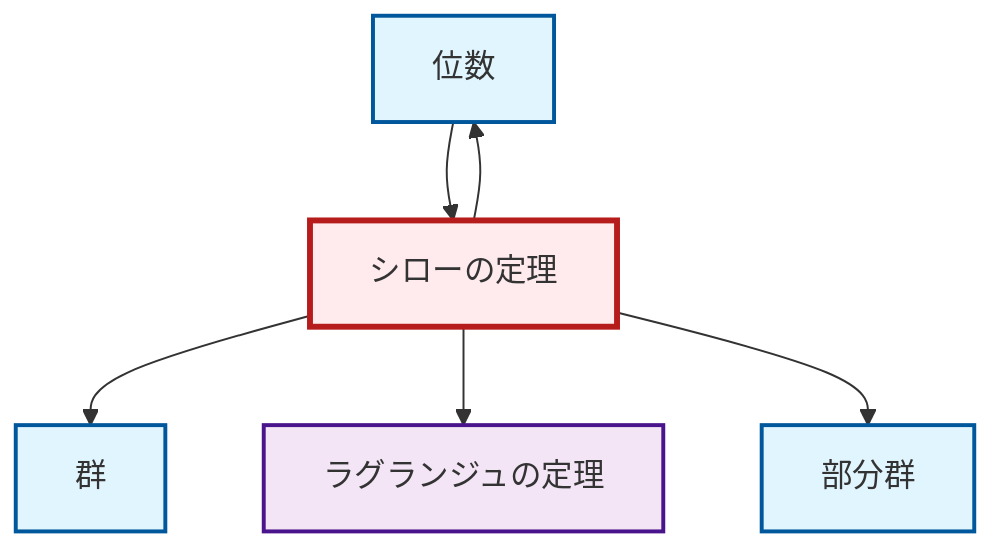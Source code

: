 graph TD
    classDef definition fill:#e1f5fe,stroke:#01579b,stroke-width:2px
    classDef theorem fill:#f3e5f5,stroke:#4a148c,stroke-width:2px
    classDef axiom fill:#fff3e0,stroke:#e65100,stroke-width:2px
    classDef example fill:#e8f5e9,stroke:#1b5e20,stroke-width:2px
    classDef current fill:#ffebee,stroke:#b71c1c,stroke-width:3px
    def-order["位数"]:::definition
    thm-lagrange["ラグランジュの定理"]:::theorem
    def-subgroup["部分群"]:::definition
    def-group["群"]:::definition
    thm-sylow["シローの定理"]:::theorem
    thm-sylow --> def-group
    thm-sylow --> thm-lagrange
    thm-sylow --> def-order
    def-order --> thm-sylow
    thm-sylow --> def-subgroup
    class thm-sylow current